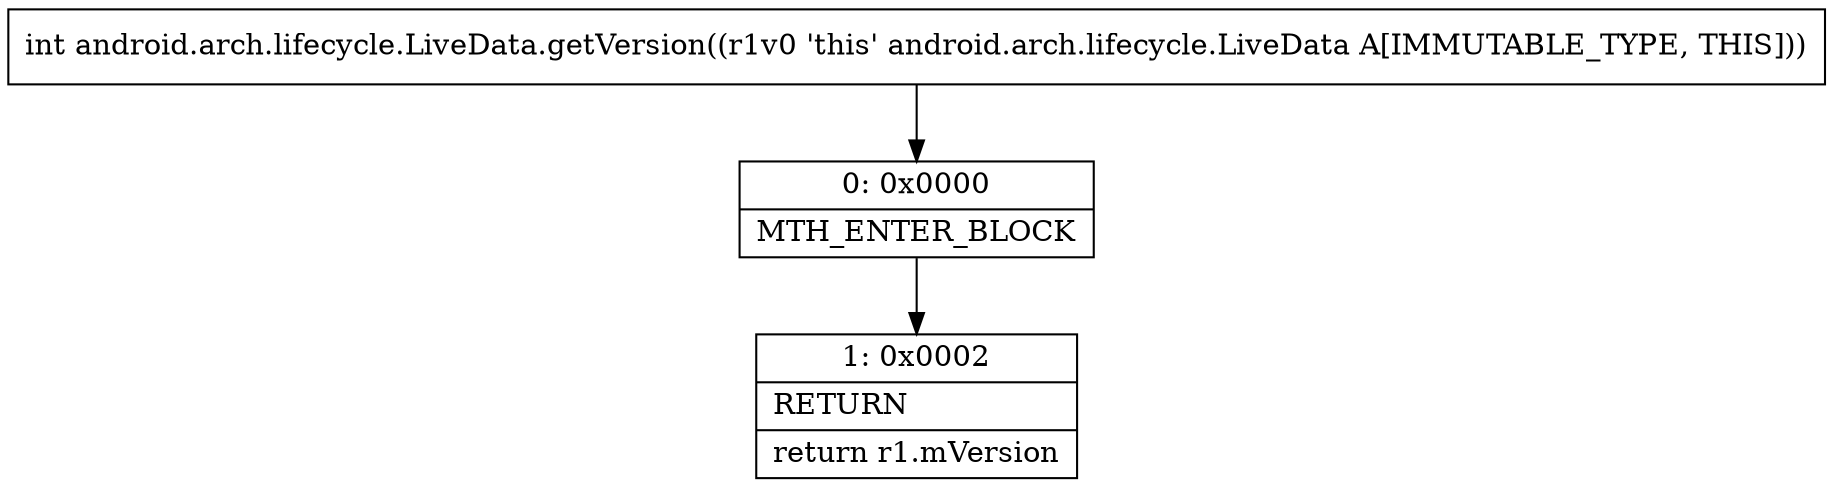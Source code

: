 digraph "CFG forandroid.arch.lifecycle.LiveData.getVersion()I" {
Node_0 [shape=record,label="{0\:\ 0x0000|MTH_ENTER_BLOCK\l}"];
Node_1 [shape=record,label="{1\:\ 0x0002|RETURN\l|return r1.mVersion\l}"];
MethodNode[shape=record,label="{int android.arch.lifecycle.LiveData.getVersion((r1v0 'this' android.arch.lifecycle.LiveData A[IMMUTABLE_TYPE, THIS])) }"];
MethodNode -> Node_0;
Node_0 -> Node_1;
}

